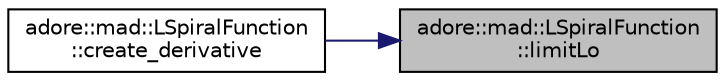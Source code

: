 digraph "adore::mad::LSpiralFunction::limitLo"
{
 // LATEX_PDF_SIZE
  edge [fontname="Helvetica",fontsize="10",labelfontname="Helvetica",labelfontsize="10"];
  node [fontname="Helvetica",fontsize="10",shape=record];
  rankdir="RL";
  Node1 [label="adore::mad::LSpiralFunction\l::limitLo",height=0.2,width=0.4,color="black", fillcolor="grey75", style="filled", fontcolor="black",tooltip=" "];
  Node1 -> Node2 [dir="back",color="midnightblue",fontsize="10",style="solid",fontname="Helvetica"];
  Node2 [label="adore::mad::LSpiralFunction\l::create_derivative",height=0.2,width=0.4,color="black", fillcolor="white", style="filled",URL="$classadore_1_1mad_1_1LSpiralFunction.html#a55f72530882b27ed1e044e1123b20024",tooltip=" "];
}
